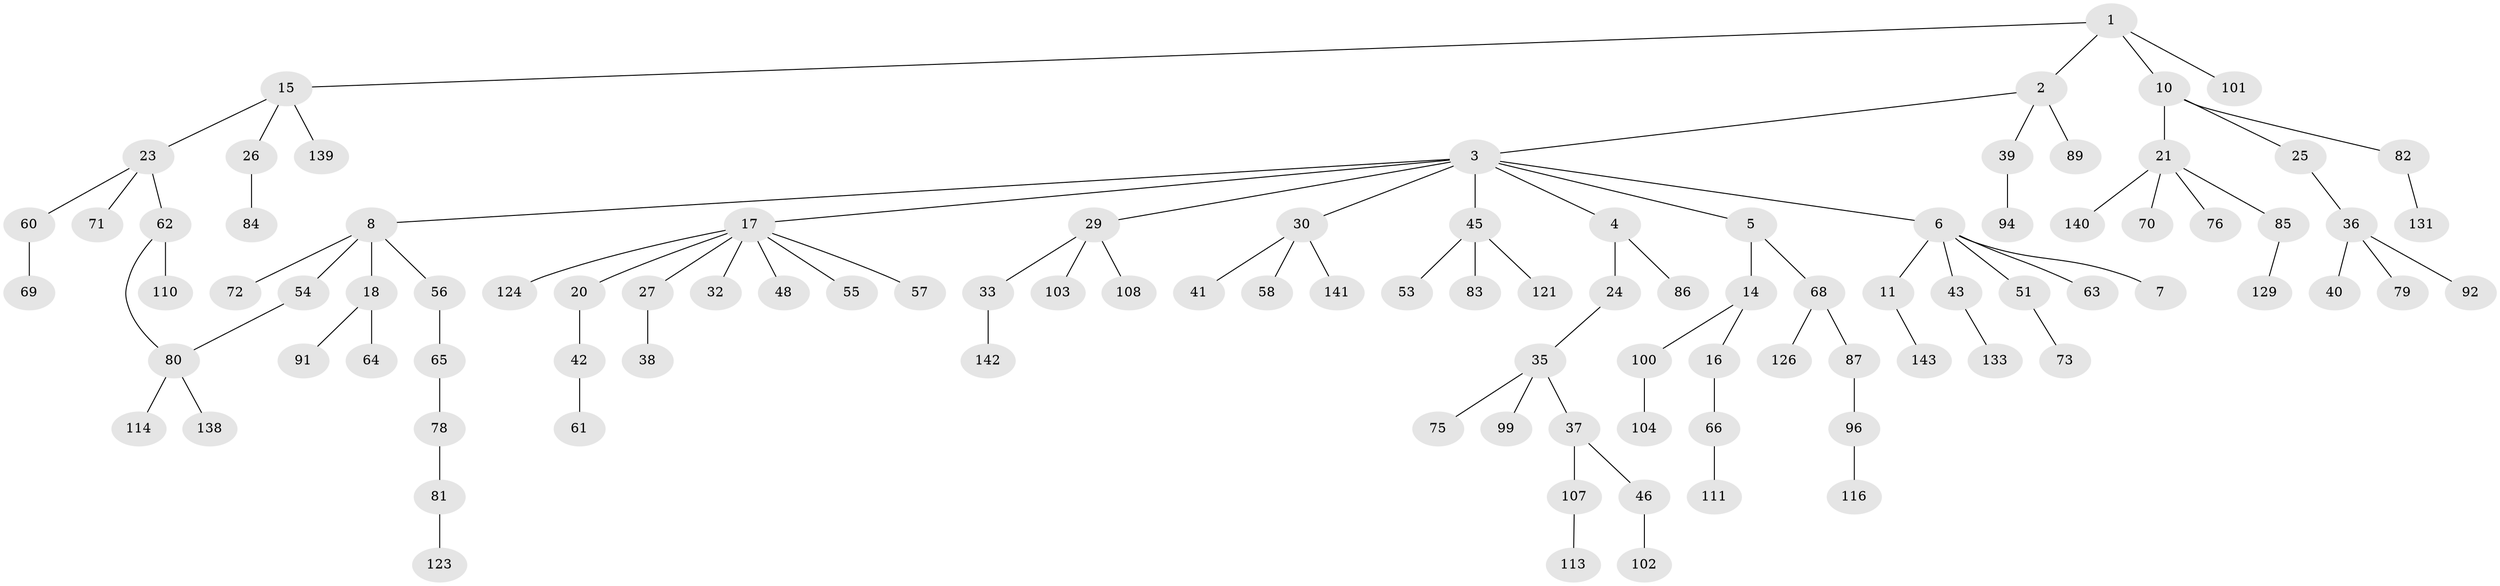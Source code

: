 // Generated by graph-tools (version 1.1) at 2025/51/02/27/25 19:51:39]
// undirected, 101 vertices, 101 edges
graph export_dot {
graph [start="1"]
  node [color=gray90,style=filled];
  1 [super="+88"];
  2 [super="+132"];
  3 [super="+22"];
  4 [super="+13"];
  5 [super="+12"];
  6 [super="+19"];
  7;
  8 [super="+9"];
  10;
  11;
  14 [super="+52"];
  15;
  16;
  17 [super="+28"];
  18 [super="+137"];
  20;
  21 [super="+34"];
  23 [super="+44"];
  24;
  25 [super="+115"];
  26 [super="+119"];
  27;
  29 [super="+97"];
  30 [super="+31"];
  32;
  33 [super="+67"];
  35 [super="+49"];
  36 [super="+105"];
  37 [super="+112"];
  38 [super="+109"];
  39 [super="+47"];
  40;
  41;
  42;
  43;
  45 [super="+50"];
  46;
  48;
  51 [super="+59"];
  53;
  54 [super="+118"];
  55;
  56 [super="+95"];
  57;
  58;
  60 [super="+90"];
  61 [super="+93"];
  62 [super="+125"];
  63;
  64;
  65;
  66 [super="+74"];
  68;
  69 [super="+77"];
  70;
  71;
  72;
  73;
  75;
  76;
  78;
  79;
  80 [super="+117"];
  81 [super="+130"];
  82 [super="+98"];
  83 [super="+135"];
  84 [super="+134"];
  85 [super="+122"];
  86;
  87 [super="+106"];
  89;
  91;
  92;
  94;
  96;
  99;
  100 [super="+120"];
  101 [super="+128"];
  102 [super="+136"];
  103;
  104;
  107;
  108;
  110 [super="+127"];
  111;
  113;
  114;
  116;
  121;
  123;
  124;
  126;
  129;
  131;
  133;
  138;
  139;
  140;
  141;
  142;
  143;
  1 -- 2;
  1 -- 10;
  1 -- 15;
  1 -- 101;
  2 -- 3;
  2 -- 39;
  2 -- 89;
  3 -- 4;
  3 -- 5;
  3 -- 6;
  3 -- 8;
  3 -- 17;
  3 -- 30;
  3 -- 45;
  3 -- 29;
  4 -- 24;
  4 -- 86;
  5 -- 68;
  5 -- 14;
  6 -- 7;
  6 -- 11;
  6 -- 43;
  6 -- 51;
  6 -- 63;
  8 -- 18;
  8 -- 56;
  8 -- 72;
  8 -- 54;
  10 -- 21;
  10 -- 25;
  10 -- 82;
  11 -- 143;
  14 -- 16;
  14 -- 100;
  15 -- 23;
  15 -- 26;
  15 -- 139;
  16 -- 66;
  17 -- 20;
  17 -- 27;
  17 -- 32;
  17 -- 48;
  17 -- 55;
  17 -- 57;
  17 -- 124;
  18 -- 64;
  18 -- 91;
  20 -- 42;
  21 -- 70;
  21 -- 76;
  21 -- 140;
  21 -- 85;
  23 -- 60;
  23 -- 71;
  23 -- 62;
  24 -- 35;
  25 -- 36;
  26 -- 84;
  27 -- 38;
  29 -- 33;
  29 -- 108;
  29 -- 103;
  30 -- 41;
  30 -- 58;
  30 -- 141;
  33 -- 142;
  35 -- 37;
  35 -- 75;
  35 -- 99;
  36 -- 40;
  36 -- 79;
  36 -- 92;
  37 -- 46;
  37 -- 107;
  39 -- 94;
  42 -- 61;
  43 -- 133;
  45 -- 53;
  45 -- 121;
  45 -- 83;
  46 -- 102;
  51 -- 73;
  54 -- 80;
  56 -- 65;
  60 -- 69;
  62 -- 80;
  62 -- 110;
  65 -- 78;
  66 -- 111;
  68 -- 87;
  68 -- 126;
  78 -- 81;
  80 -- 114;
  80 -- 138;
  81 -- 123;
  82 -- 131;
  85 -- 129;
  87 -- 96;
  96 -- 116;
  100 -- 104;
  107 -- 113;
}

